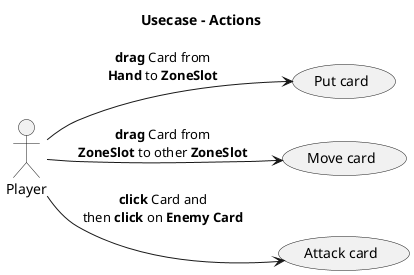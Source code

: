 @startuml
title "Usecase - Actions"
left to right direction

:Player: --> (Put card) : **drag** Card from\n**Hand** to **ZoneSlot**
:Player: --> (Move card) : **drag** Card from\n**ZoneSlot** to other **ZoneSlot**
:Player: --> (Attack card) : \n**click** Card and\nthen **click** on **Enemy Card**
@enduml